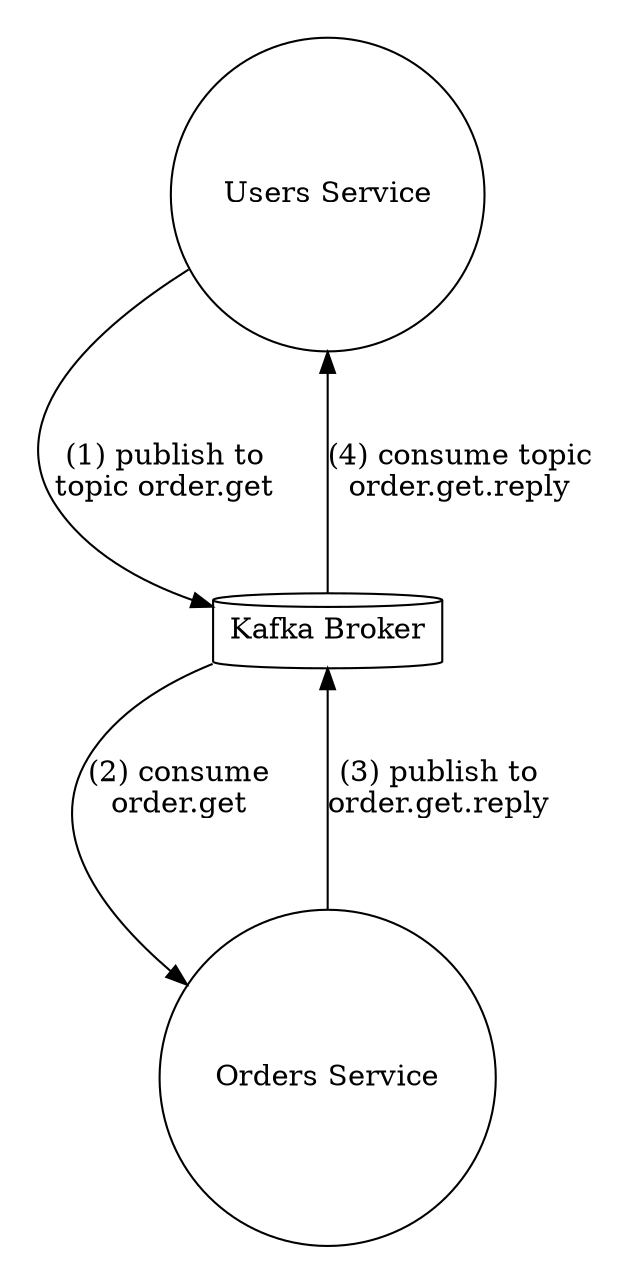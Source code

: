 digraph Workflows {
  graph [pad="0.25", nodesep="1.5", ranksep="1.2"]
  splines="TRUE";

  /* Entities */
  Users [label="Users Service", shape="circle"]
  Broker [label="Kafka Broker", shape="cylinder"]
  Orders [label="Orders Service", shape="circle"]

  
  /* Relationships */
  Users -> Broker[label="(1) publish to\ntopic order.get"]
  Broker -> Users[label="(4) consume topic\norder.get.reply"]

  Orders -> Broker[label="(3) publish to\norder.get.reply"]
  Broker -> Orders[label="(2) consume\norder.get"]

}